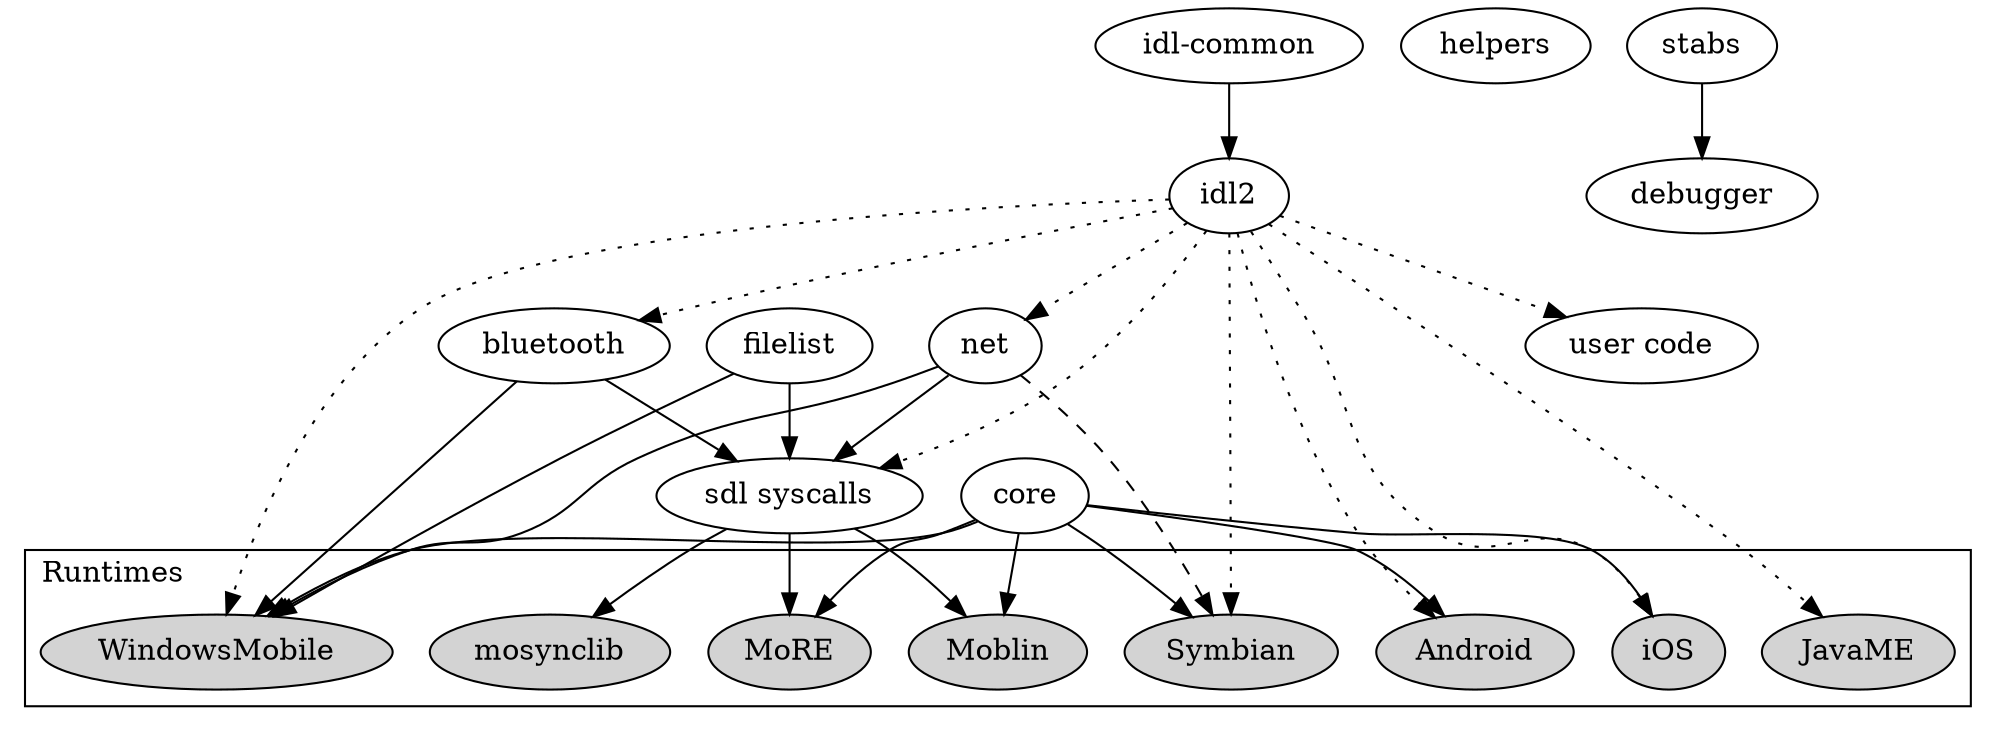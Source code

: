 digraph MoSync {
	//helpers -> filelist;
	//helpers -> idlCommon;
	//helpers -> idl2;
	compound=true;

	subgraph cluster0 {
		label = "Runtimes";
		labeljust = l;
		//color = blue;
		node [style=filled];
		{ rank = same; WindowsMobile; Symbian; MoRE; Moblin; mosynclib; JavaME; Android; iOS; }
	}

	helpers;
	
	sdl [label = "sdl syscalls"];
	idlCommon [label = "idl-common"];
	userCode [label="user code"];
	
	//filelist -> idlCommon;
	idlCommon -> idl2;
	
	idl2 -> net [style=dotted];
	idl2 -> bluetooth [style=dotted];
	idl2 -> sdl [style=dotted];
	idl2 -> JavaME [style=dotted];
	idl2 -> Android [style=dotted];
	idl2 -> iOS [style=dotted];
	idl2 -> Symbian [style=dotted];
	idl2 -> WindowsMobile [style=dotted];
	idl2 -> userCode [style=dotted];
	
	sdl -> MoRE;
	sdl -> mosynclib;
	sdl -> Moblin;
	filelist -> sdl;
	filelist -> WindowsMobile;
	bluetooth -> sdl;
	net -> sdl;
	net -> Symbian [style=dashed];
	net -> WindowsMobile;
	bluetooth -> WindowsMobile;
	
	core -> MoRE;
	core -> WindowsMobile;
	core -> Symbian;
	core -> iOS;
	core -> Moblin;
	core -> Android;
	
	stabs -> debugger;
}
